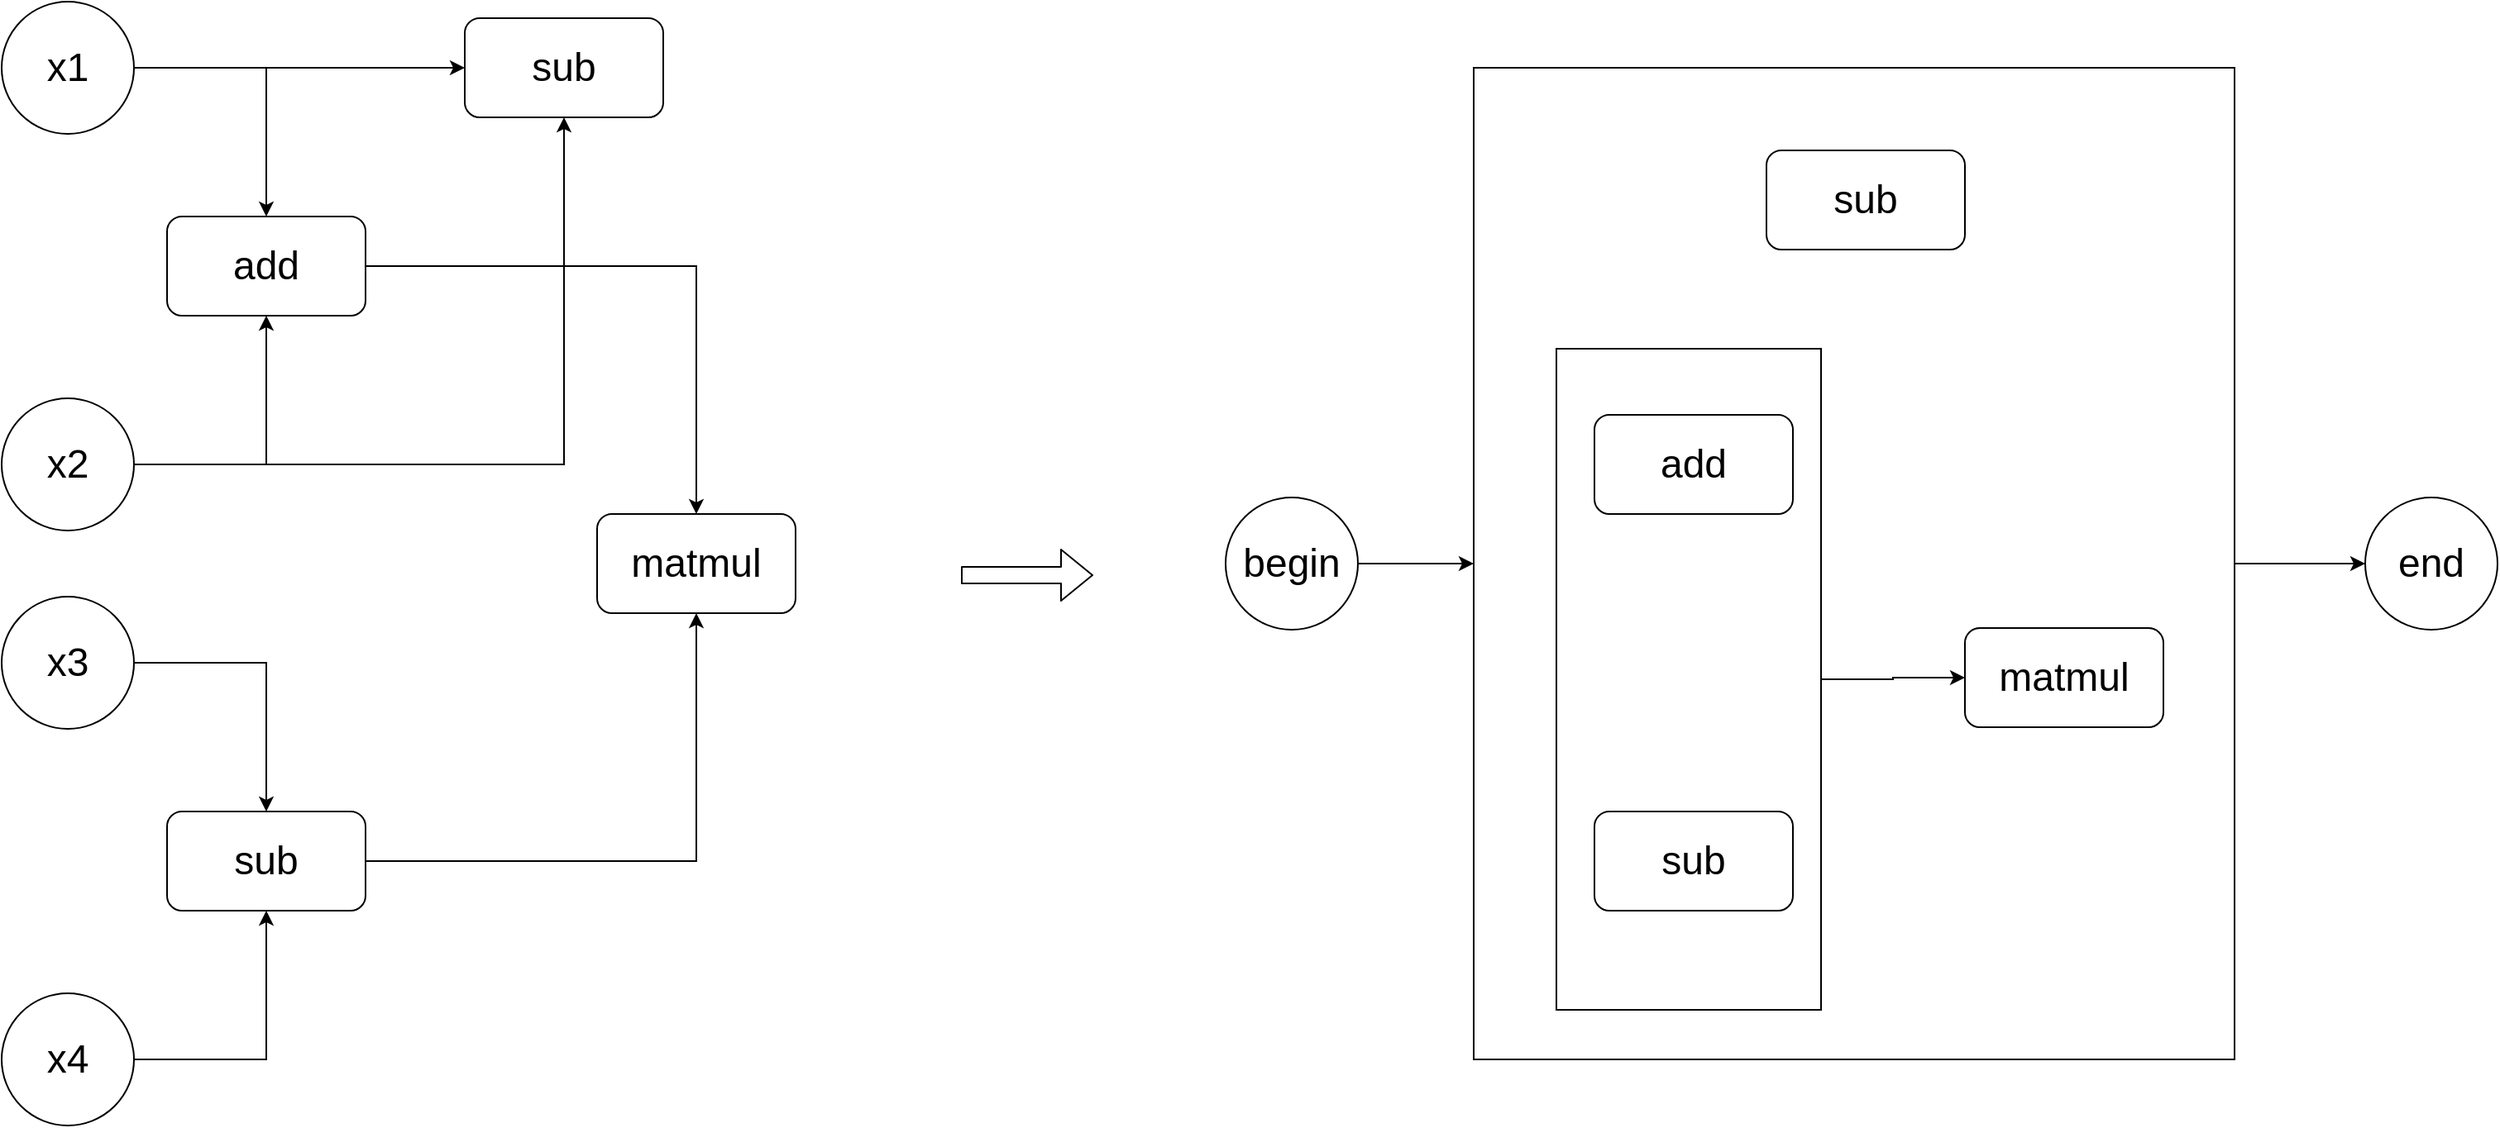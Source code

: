 <mxfile version="14.6.13" type="device"><diagram id="4vxDr7a2lxPVbtiYyTQM" name="第 1 页"><mxGraphModel dx="1564" dy="994" grid="1" gridSize="10" guides="1" tooltips="1" connect="1" arrows="1" fold="1" page="1" pageScale="1" pageWidth="827" pageHeight="1169" math="0" shadow="0"><root><mxCell id="0"/><mxCell id="1" parent="0"/><mxCell id="5wIexTT4TIDYR6hPRsnL-19" value="" style="edgeStyle=orthogonalEdgeStyle;rounded=0;orthogonalLoop=1;jettySize=auto;html=1;entryX=0.5;entryY=0;entryDx=0;entryDy=0;" parent="1" source="5wIexTT4TIDYR6hPRsnL-16" target="5wIexTT4TIDYR6hPRsnL-32" edge="1"><mxGeometry relative="1" as="geometry"><mxPoint x="260" y="250" as="targetPoint"/><Array as="points"><mxPoint x="260" y="150"/></Array></mxGeometry></mxCell><mxCell id="5wIexTT4TIDYR6hPRsnL-16" value="&lt;font style=&quot;font-size: 24px&quot;&gt;x1&lt;/font&gt;" style="ellipse;whiteSpace=wrap;html=1;aspect=fixed;" parent="1" vertex="1"><mxGeometry x="100" y="110" width="80" height="80" as="geometry"/></mxCell><mxCell id="5wIexTT4TIDYR6hPRsnL-21" value="" style="edgeStyle=orthogonalEdgeStyle;rounded=0;orthogonalLoop=1;jettySize=auto;html=1;entryX=0.5;entryY=1;entryDx=0;entryDy=0;" parent="1" source="5wIexTT4TIDYR6hPRsnL-17" target="5wIexTT4TIDYR6hPRsnL-32" edge="1"><mxGeometry relative="1" as="geometry"><mxPoint x="260" y="310" as="targetPoint"/></mxGeometry></mxCell><mxCell id="5wIexTT4TIDYR6hPRsnL-41" value="" style="edgeStyle=orthogonalEdgeStyle;rounded=0;orthogonalLoop=1;jettySize=auto;html=1;entryX=0.5;entryY=1;entryDx=0;entryDy=0;" parent="1" source="5wIexTT4TIDYR6hPRsnL-17" target="5wIexTT4TIDYR6hPRsnL-45" edge="1"><mxGeometry relative="1" as="geometry"><mxPoint x="440" y="190" as="targetPoint"/><Array as="points"><mxPoint x="440" y="390"/></Array></mxGeometry></mxCell><mxCell id="5wIexTT4TIDYR6hPRsnL-17" value="&lt;font style=&quot;font-size: 24px&quot;&gt;x2&lt;/font&gt;" style="ellipse;whiteSpace=wrap;html=1;aspect=fixed;" parent="1" vertex="1"><mxGeometry x="100" y="350" width="80" height="80" as="geometry"/></mxCell><mxCell id="5wIexTT4TIDYR6hPRsnL-28" value="" style="edgeStyle=orthogonalEdgeStyle;rounded=0;orthogonalLoop=1;jettySize=auto;html=1;exitX=1;exitY=0.5;exitDx=0;exitDy=0;entryX=0.5;entryY=0;entryDx=0;entryDy=0;" parent="1" source="5wIexTT4TIDYR6hPRsnL-32" target="5wIexTT4TIDYR6hPRsnL-34" edge="1"><mxGeometry relative="1" as="geometry"><mxPoint x="379" y="270" as="sourcePoint"/><mxPoint x="499" y="390" as="targetPoint"/></mxGeometry></mxCell><mxCell id="5wIexTT4TIDYR6hPRsnL-22" value="" style="edgeStyle=orthogonalEdgeStyle;rounded=0;orthogonalLoop=1;jettySize=auto;html=1;entryX=0.5;entryY=0;entryDx=0;entryDy=0;" parent="1" source="5wIexTT4TIDYR6hPRsnL-23" target="5wIexTT4TIDYR6hPRsnL-33" edge="1"><mxGeometry relative="1" as="geometry"><Array as="points"><mxPoint x="260" y="510"/></Array><mxPoint x="260" y="580" as="targetPoint"/></mxGeometry></mxCell><mxCell id="5wIexTT4TIDYR6hPRsnL-23" value="&lt;font style=&quot;font-size: 24px&quot;&gt;x3&lt;/font&gt;" style="ellipse;whiteSpace=wrap;html=1;aspect=fixed;" parent="1" vertex="1"><mxGeometry x="100" y="470" width="80" height="80" as="geometry"/></mxCell><mxCell id="5wIexTT4TIDYR6hPRsnL-24" value="" style="edgeStyle=orthogonalEdgeStyle;rounded=0;orthogonalLoop=1;jettySize=auto;html=1;entryX=0.5;entryY=1;entryDx=0;entryDy=0;" parent="1" source="5wIexTT4TIDYR6hPRsnL-25" target="5wIexTT4TIDYR6hPRsnL-33" edge="1"><mxGeometry relative="1" as="geometry"><mxPoint x="260" y="640" as="targetPoint"/><Array as="points"><mxPoint x="260" y="750"/></Array></mxGeometry></mxCell><mxCell id="5wIexTT4TIDYR6hPRsnL-25" value="&lt;font style=&quot;font-size: 24px&quot;&gt;x4&lt;/font&gt;" style="ellipse;whiteSpace=wrap;html=1;aspect=fixed;" parent="1" vertex="1"><mxGeometry x="100" y="710" width="80" height="80" as="geometry"/></mxCell><mxCell id="5wIexTT4TIDYR6hPRsnL-31" value="" style="edgeStyle=orthogonalEdgeStyle;rounded=0;orthogonalLoop=1;jettySize=auto;html=1;entryX=0.5;entryY=1;entryDx=0;entryDy=0;" parent="1" source="5wIexTT4TIDYR6hPRsnL-33" target="5wIexTT4TIDYR6hPRsnL-34" edge="1"><mxGeometry relative="1" as="geometry"><mxPoint x="320" y="590" as="sourcePoint"/><mxPoint x="499" y="472" as="targetPoint"/><Array as="points"><mxPoint x="520" y="630"/></Array></mxGeometry></mxCell><mxCell id="5wIexTT4TIDYR6hPRsnL-32" value="&lt;font style=&quot;font-size: 24px&quot;&gt;add&lt;/font&gt;" style="rounded=1;whiteSpace=wrap;html=1;" parent="1" vertex="1"><mxGeometry x="200" y="240" width="120" height="60" as="geometry"/></mxCell><mxCell id="5wIexTT4TIDYR6hPRsnL-33" value="&lt;font style=&quot;font-size: 24px&quot;&gt;sub&lt;/font&gt;" style="rounded=1;whiteSpace=wrap;html=1;" parent="1" vertex="1"><mxGeometry x="200" y="600" width="120" height="60" as="geometry"/></mxCell><mxCell id="5wIexTT4TIDYR6hPRsnL-34" value="&lt;font style=&quot;font-size: 24px&quot;&gt;matmul&lt;/font&gt;" style="rounded=1;whiteSpace=wrap;html=1;" parent="1" vertex="1"><mxGeometry x="460" y="420" width="120" height="60" as="geometry"/></mxCell><mxCell id="5wIexTT4TIDYR6hPRsnL-44" value="" style="endArrow=classic;html=1;exitX=1;exitY=0.5;exitDx=0;exitDy=0;entryX=0;entryY=0.5;entryDx=0;entryDy=0;" parent="1" source="5wIexTT4TIDYR6hPRsnL-16" target="5wIexTT4TIDYR6hPRsnL-45" edge="1"><mxGeometry width="50" height="50" relative="1" as="geometry"><mxPoint x="340" y="180" as="sourcePoint"/><mxPoint x="380" y="150" as="targetPoint"/></mxGeometry></mxCell><mxCell id="5wIexTT4TIDYR6hPRsnL-45" value="&lt;font style=&quot;font-size: 24px&quot;&gt;sub&lt;/font&gt;" style="rounded=1;whiteSpace=wrap;html=1;" parent="1" vertex="1"><mxGeometry x="380" y="120" width="120" height="60" as="geometry"/></mxCell><mxCell id="p3zodH9-S-eNdDpJZru8-2" value="" style="shape=flexArrow;endArrow=classic;html=1;" parent="1" edge="1"><mxGeometry width="50" height="50" relative="1" as="geometry"><mxPoint x="680" y="457" as="sourcePoint"/><mxPoint x="760" y="457" as="targetPoint"/></mxGeometry></mxCell><mxCell id="idU9RkpSkqCKSQkE2cEp-12" value="&lt;font style=&quot;font-size: 24px&quot;&gt;add&lt;/font&gt;" style="rounded=1;whiteSpace=wrap;html=1;" vertex="1" parent="1"><mxGeometry x="1063" y="360" width="120" height="60" as="geometry"/></mxCell><mxCell id="idU9RkpSkqCKSQkE2cEp-13" value="&lt;font style=&quot;font-size: 24px&quot;&gt;sub&lt;/font&gt;" style="rounded=1;whiteSpace=wrap;html=1;" vertex="1" parent="1"><mxGeometry x="1063" y="600" width="120" height="60" as="geometry"/></mxCell><mxCell id="idU9RkpSkqCKSQkE2cEp-14" value="&lt;font style=&quot;font-size: 24px&quot;&gt;matmul&lt;/font&gt;" style="rounded=1;whiteSpace=wrap;html=1;" vertex="1" parent="1"><mxGeometry x="1287" y="489" width="120" height="60" as="geometry"/></mxCell><mxCell id="idU9RkpSkqCKSQkE2cEp-16" value="&lt;font style=&quot;font-size: 24px&quot;&gt;sub&lt;/font&gt;" style="rounded=1;whiteSpace=wrap;html=1;" vertex="1" parent="1"><mxGeometry x="1167" y="200" width="120" height="60" as="geometry"/></mxCell><mxCell id="idU9RkpSkqCKSQkE2cEp-43" value="" style="edgeStyle=orthogonalEdgeStyle;rounded=0;orthogonalLoop=1;jettySize=auto;html=1;" edge="1" parent="1" source="idU9RkpSkqCKSQkE2cEp-19"><mxGeometry relative="1" as="geometry"><mxPoint x="990" y="450" as="targetPoint"/><Array as="points"><mxPoint x="970" y="450"/><mxPoint x="970" y="450"/></Array></mxGeometry></mxCell><mxCell id="idU9RkpSkqCKSQkE2cEp-19" value="&lt;font style=&quot;font-size: 24px&quot;&gt;begin&lt;/font&gt;" style="ellipse;whiteSpace=wrap;html=1;aspect=fixed;" vertex="1" parent="1"><mxGeometry x="840" y="410" width="80" height="80" as="geometry"/></mxCell><mxCell id="idU9RkpSkqCKSQkE2cEp-26" value="&lt;font style=&quot;font-size: 24px&quot;&gt;end&lt;/font&gt;" style="ellipse;whiteSpace=wrap;html=1;aspect=fixed;" vertex="1" parent="1"><mxGeometry x="1529" y="410" width="80" height="80" as="geometry"/></mxCell><mxCell id="idU9RkpSkqCKSQkE2cEp-41" value="" style="edgeStyle=orthogonalEdgeStyle;rounded=0;orthogonalLoop=1;jettySize=auto;html=1;" edge="1" parent="1" source="idU9RkpSkqCKSQkE2cEp-33" target="idU9RkpSkqCKSQkE2cEp-14"><mxGeometry relative="1" as="geometry"/></mxCell><mxCell id="idU9RkpSkqCKSQkE2cEp-33" value="" style="rounded=0;whiteSpace=wrap;html=1;fillColor=none;" vertex="1" parent="1"><mxGeometry x="1040" y="320" width="160" height="400" as="geometry"/></mxCell><mxCell id="idU9RkpSkqCKSQkE2cEp-45" value="" style="edgeStyle=orthogonalEdgeStyle;rounded=0;orthogonalLoop=1;jettySize=auto;html=1;entryX=0;entryY=0.5;entryDx=0;entryDy=0;" edge="1" parent="1" target="idU9RkpSkqCKSQkE2cEp-26"><mxGeometry relative="1" as="geometry"><mxPoint x="1450" y="450" as="sourcePoint"/><mxPoint x="1529" y="449" as="targetPoint"/><Array as="points"><mxPoint x="1500" y="450"/><mxPoint x="1500" y="450"/></Array></mxGeometry></mxCell><mxCell id="idU9RkpSkqCKSQkE2cEp-42" value="" style="rounded=0;whiteSpace=wrap;html=1;fillColor=none;" vertex="1" parent="1"><mxGeometry x="990" y="150" width="460" height="600" as="geometry"/></mxCell></root></mxGraphModel></diagram></mxfile>